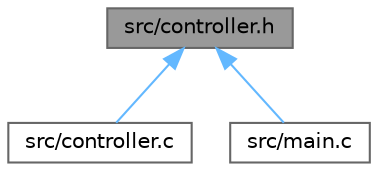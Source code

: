 digraph "src/controller.h"
{
 // LATEX_PDF_SIZE
  bgcolor="transparent";
  edge [fontname=Helvetica,fontsize=10,labelfontname=Helvetica,labelfontsize=10];
  node [fontname=Helvetica,fontsize=10,shape=box,height=0.2,width=0.4];
  Node1 [id="Node000001",label="src/controller.h",height=0.2,width=0.4,color="gray40", fillcolor="grey60", style="filled", fontcolor="black",tooltip="Interface do controlador On/Off para processo térmico."];
  Node1 -> Node2 [id="edge1_Node000001_Node000002",dir="back",color="steelblue1",style="solid",tooltip=" "];
  Node2 [id="Node000002",label="src/controller.c",height=0.2,width=0.4,color="grey40", fillcolor="white", style="filled",URL="$controller_8c.html",tooltip="On/Off controller para processo térmico."];
  Node1 -> Node3 [id="edge2_Node000001_Node000003",dir="back",color="steelblue1",style="solid",tooltip=" "];
  Node3 [id="Node000003",label="src/main.c",height=0.2,width=0.4,color="grey40", fillcolor="white", style="filled",URL="$main_8c.html",tooltip="Thermal Process Controller (versão monolítica)"];
}
